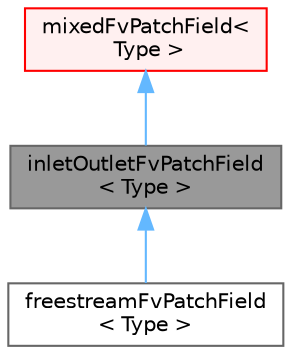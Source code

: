 digraph "inletOutletFvPatchField&lt; Type &gt;"
{
 // LATEX_PDF_SIZE
  bgcolor="transparent";
  edge [fontname=Helvetica,fontsize=10,labelfontname=Helvetica,labelfontsize=10];
  node [fontname=Helvetica,fontsize=10,shape=box,height=0.2,width=0.4];
  Node1 [id="Node000001",label="inletOutletFvPatchField\l\< Type \>",height=0.2,width=0.4,color="gray40", fillcolor="grey60", style="filled", fontcolor="black",tooltip="This boundary condition provides a generic outflow condition, with specified inflow for the case of r..."];
  Node2 -> Node1 [id="edge1_Node000001_Node000002",dir="back",color="steelblue1",style="solid",tooltip=" "];
  Node2 [id="Node000002",label="mixedFvPatchField\<\l Type \>",height=0.2,width=0.4,color="red", fillcolor="#FFF0F0", style="filled",URL="$classFoam_1_1mixedFvPatchField.html",tooltip="This boundary condition provides a base class for 'mixed' type boundary conditions,..."];
  Node1 -> Node12 [id="edge2_Node000001_Node000012",dir="back",color="steelblue1",style="solid",tooltip=" "];
  Node12 [id="Node000012",label="freestreamFvPatchField\l\< Type \>",height=0.2,width=0.4,color="gray40", fillcolor="white", style="filled",URL="$classFoam_1_1freestreamFvPatchField.html",tooltip="This boundary condition provides a free-stream condition. It is a 'mixed' condition derived from the ..."];
}
